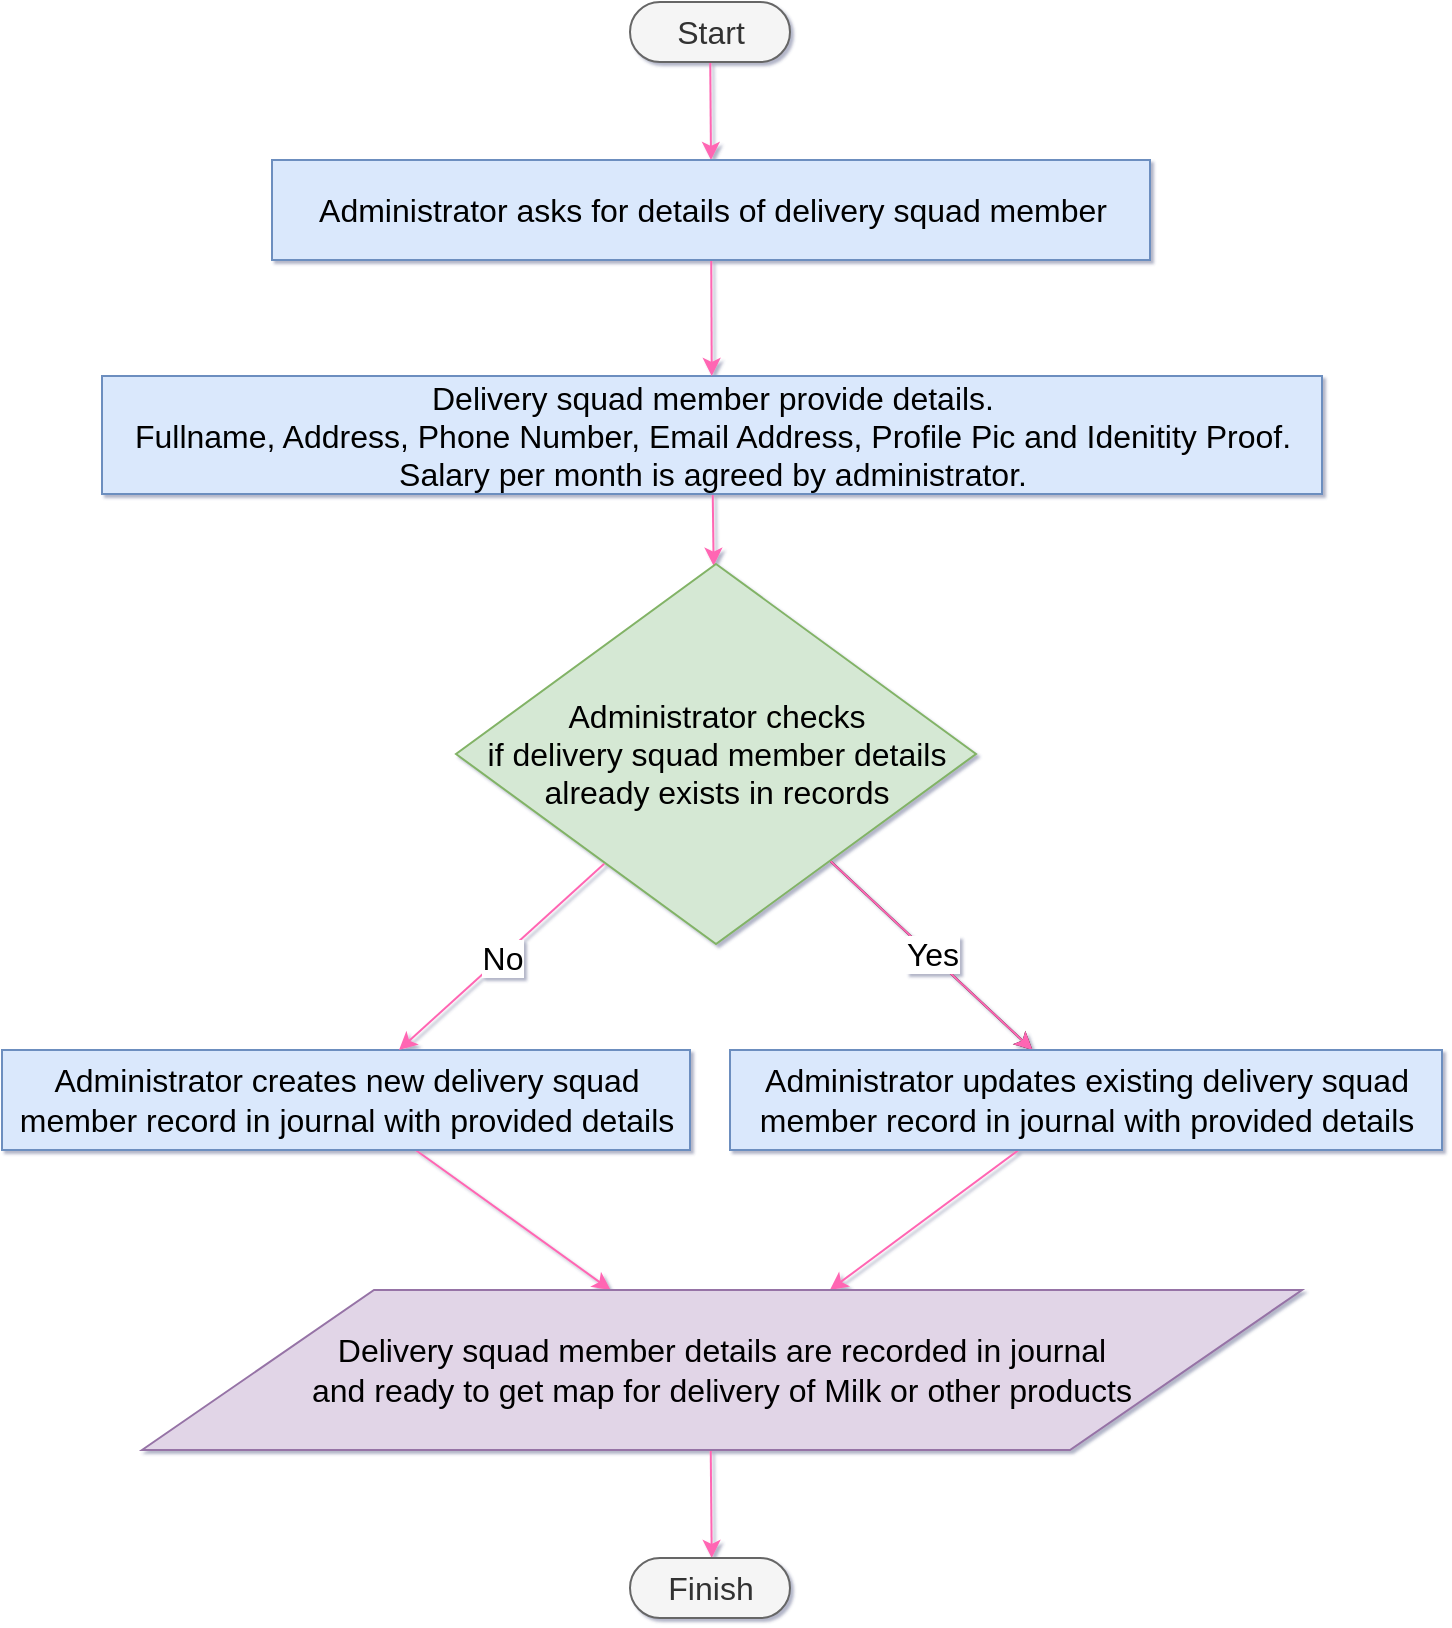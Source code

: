 <mxfile>
    <diagram id="gYplu0gBrDNn6FZVZYES" name="Page-1">
        <mxGraphModel dx="667" dy="566" grid="1" gridSize="10" guides="1" tooltips="1" connect="1" arrows="1" fold="1" page="1" pageScale="1" pageWidth="827" pageHeight="1169" math="0" shadow="1">
            <root>
                <mxCell id="0"/>
                <mxCell id="1" parent="0"/>
                <mxCell id="9" value="" style="edgeStyle=none;html=1;fontSize=16;entryX=0.5;entryY=0;entryDx=0;entryDy=0;strokeColor=#FF66B3;" parent="1" source="2" target="22" edge="1">
                    <mxGeometry relative="1" as="geometry"/>
                </mxCell>
                <mxCell id="2" value="&lt;font style=&quot;font-size: 16px;&quot;&gt;Start&lt;/font&gt;" style="html=1;dashed=0;whitespace=wrap;shape=mxgraph.dfd.start;fillColor=#f5f5f5;fontColor=#333333;strokeColor=#666666;fontSize=16;" parent="1" vertex="1">
                    <mxGeometry x="374" y="49" width="80" height="30" as="geometry"/>
                </mxCell>
                <mxCell id="10" value="" style="edgeStyle=none;html=1;fontSize=16;strokeColor=#FF66B3;" parent="1" source="3" target="4" edge="1">
                    <mxGeometry relative="1" as="geometry"/>
                </mxCell>
                <mxCell id="3" value="&lt;span class=&quot;nodeLabel&quot; style=&quot;font-size: 16px;&quot;&gt;Delivery squad member provide details. &lt;br style=&quot;font-size: 16px;&quot;&gt; Fullname, Address, Phone Number, Email Address, Profile Pic and Idenitity Proof. &lt;br style=&quot;font-size: 16px;&quot;&gt; Salary per month is agreed by administrator.&lt;/span&gt;" style="html=1;dashed=0;whitespace=wrap;fillColor=#dae8fc;strokeColor=#6c8ebf;fontSize=16;" parent="1" vertex="1">
                    <mxGeometry x="110" y="236" width="610" height="59" as="geometry"/>
                </mxCell>
                <mxCell id="11" value="" style="edgeStyle=none;html=1;fontSize=16;" parent="1" source="4" target="6" edge="1">
                    <mxGeometry relative="1" as="geometry"/>
                </mxCell>
                <mxCell id="12" value="" style="edgeStyle=none;html=1;fontSize=16;strokeColor=#FF66B3;" parent="1" source="4" target="6" edge="1">
                    <mxGeometry relative="1" as="geometry"/>
                </mxCell>
                <mxCell id="19" value="Yes" style="edgeLabel;html=1;align=center;verticalAlign=middle;resizable=0;points=[];fontSize=16;" parent="12" vertex="1" connectable="0">
                    <mxGeometry x="-0.002" y="1" relative="1" as="geometry">
                        <mxPoint as="offset"/>
                    </mxGeometry>
                </mxCell>
                <mxCell id="4" value="&lt;span class=&quot;nodeLabel&quot; style=&quot;font-size: 16px;&quot;&gt;Administrator checks &lt;br style=&quot;font-size: 16px;&quot;&gt; if delivery squad member details &lt;br style=&quot;font-size: 16px;&quot;&gt; already exists in records&lt;/span&gt;" style="shape=rhombus;html=1;dashed=0;whitespace=wrap;perimeter=rhombusPerimeter;fillColor=#d5e8d4;strokeColor=#82b366;fontSize=16;" parent="1" vertex="1">
                    <mxGeometry x="287" y="330" width="260" height="190" as="geometry"/>
                </mxCell>
                <mxCell id="20" value="" style="edgeStyle=none;html=1;fontSize=16;strokeColor=#FF66B3;" parent="1" source="5" target="7" edge="1">
                    <mxGeometry relative="1" as="geometry"/>
                </mxCell>
                <mxCell id="5" value="&lt;span class=&quot;nodeLabel&quot; style=&quot;font-size: 16px;&quot;&gt;Administrator creates new delivery squad &lt;br style=&quot;font-size: 16px;&quot;&gt;member record in journal with provided details&lt;/span&gt;" style="html=1;dashed=0;whitespace=wrap;fillColor=#dae8fc;strokeColor=#6c8ebf;fontSize=16;" parent="1" vertex="1">
                    <mxGeometry x="60" y="573" width="344" height="50" as="geometry"/>
                </mxCell>
                <mxCell id="15" value="" style="edgeStyle=none;html=1;fontSize=16;strokeColor=#FF66B3;" parent="1" source="6" target="7" edge="1">
                    <mxGeometry relative="1" as="geometry"/>
                </mxCell>
                <mxCell id="6" value="&lt;span class=&quot;nodeLabel&quot; style=&quot;font-size: 16px;&quot;&gt;Administrator updates existing delivery squad &lt;br style=&quot;font-size: 16px;&quot;&gt;member record in journal with provided details&lt;/span&gt;" style="html=1;dashed=0;whitespace=wrap;fillColor=#dae8fc;strokeColor=#6c8ebf;fontSize=16;" parent="1" vertex="1">
                    <mxGeometry x="424" y="573" width="356" height="50" as="geometry"/>
                </mxCell>
                <mxCell id="16" value="" style="edgeStyle=none;html=1;fontSize=16;strokeColor=#FF66B3;" parent="1" edge="1">
                    <mxGeometry relative="1" as="geometry">
                        <mxPoint x="414.367" y="773" as="sourcePoint"/>
                        <mxPoint x="414.862" y="827" as="targetPoint"/>
                    </mxGeometry>
                </mxCell>
                <mxCell id="7" value="&lt;span class=&quot;nodeLabel&quot; style=&quot;font-size: 16px;&quot;&gt;Delivery squad member details are recorded in journal &lt;br style=&quot;font-size: 16px;&quot;&gt; and ready to get map for delivery of Milk or other products&lt;/span&gt;" style="shape=parallelogram;perimeter=parallelogramPerimeter;whiteSpace=wrap;html=1;dashed=0;fillColor=#e1d5e7;strokeColor=#9673a6;fontSize=16;" parent="1" vertex="1">
                    <mxGeometry x="130" y="693" width="580" height="80" as="geometry"/>
                </mxCell>
                <mxCell id="8" value="Finish" style="html=1;dashed=0;whitespace=wrap;shape=mxgraph.dfd.start;fillColor=#f5f5f5;fontColor=#333333;strokeColor=#666666;fontSize=16;" parent="1" vertex="1">
                    <mxGeometry x="374" y="827" width="80" height="30" as="geometry"/>
                </mxCell>
                <mxCell id="13" value="No" style="edgeStyle=none;html=1;entryX=0.577;entryY=0;entryDx=0;entryDy=0;entryPerimeter=0;exitX=0.285;exitY=0.789;exitDx=0;exitDy=0;exitPerimeter=0;fontSize=16;strokeColor=#FF66B3;" parent="1" source="4" target="5" edge="1">
                    <mxGeometry relative="1" as="geometry">
                        <mxPoint x="464.606" y="484.468" as="sourcePoint"/>
                        <mxPoint x="543.885" y="583" as="targetPoint"/>
                    </mxGeometry>
                </mxCell>
                <mxCell id="23" value="" style="edgeStyle=none;html=1;fontSize=16;strokeColor=#FF66B3;" parent="1" source="22" target="3" edge="1">
                    <mxGeometry relative="1" as="geometry"/>
                </mxCell>
                <mxCell id="22" value="&lt;span class=&quot;nodeLabel&quot; style=&quot;font-size: 16px;&quot;&gt;Administrator asks for details of delivery squad member&lt;/span&gt;" style="html=1;dashed=0;whitespace=wrap;fillColor=#dae8fc;strokeColor=#6c8ebf;fontSize=16;" parent="1" vertex="1">
                    <mxGeometry x="195" y="128" width="439" height="50" as="geometry"/>
                </mxCell>
            </root>
        </mxGraphModel>
    </diagram>
</mxfile>